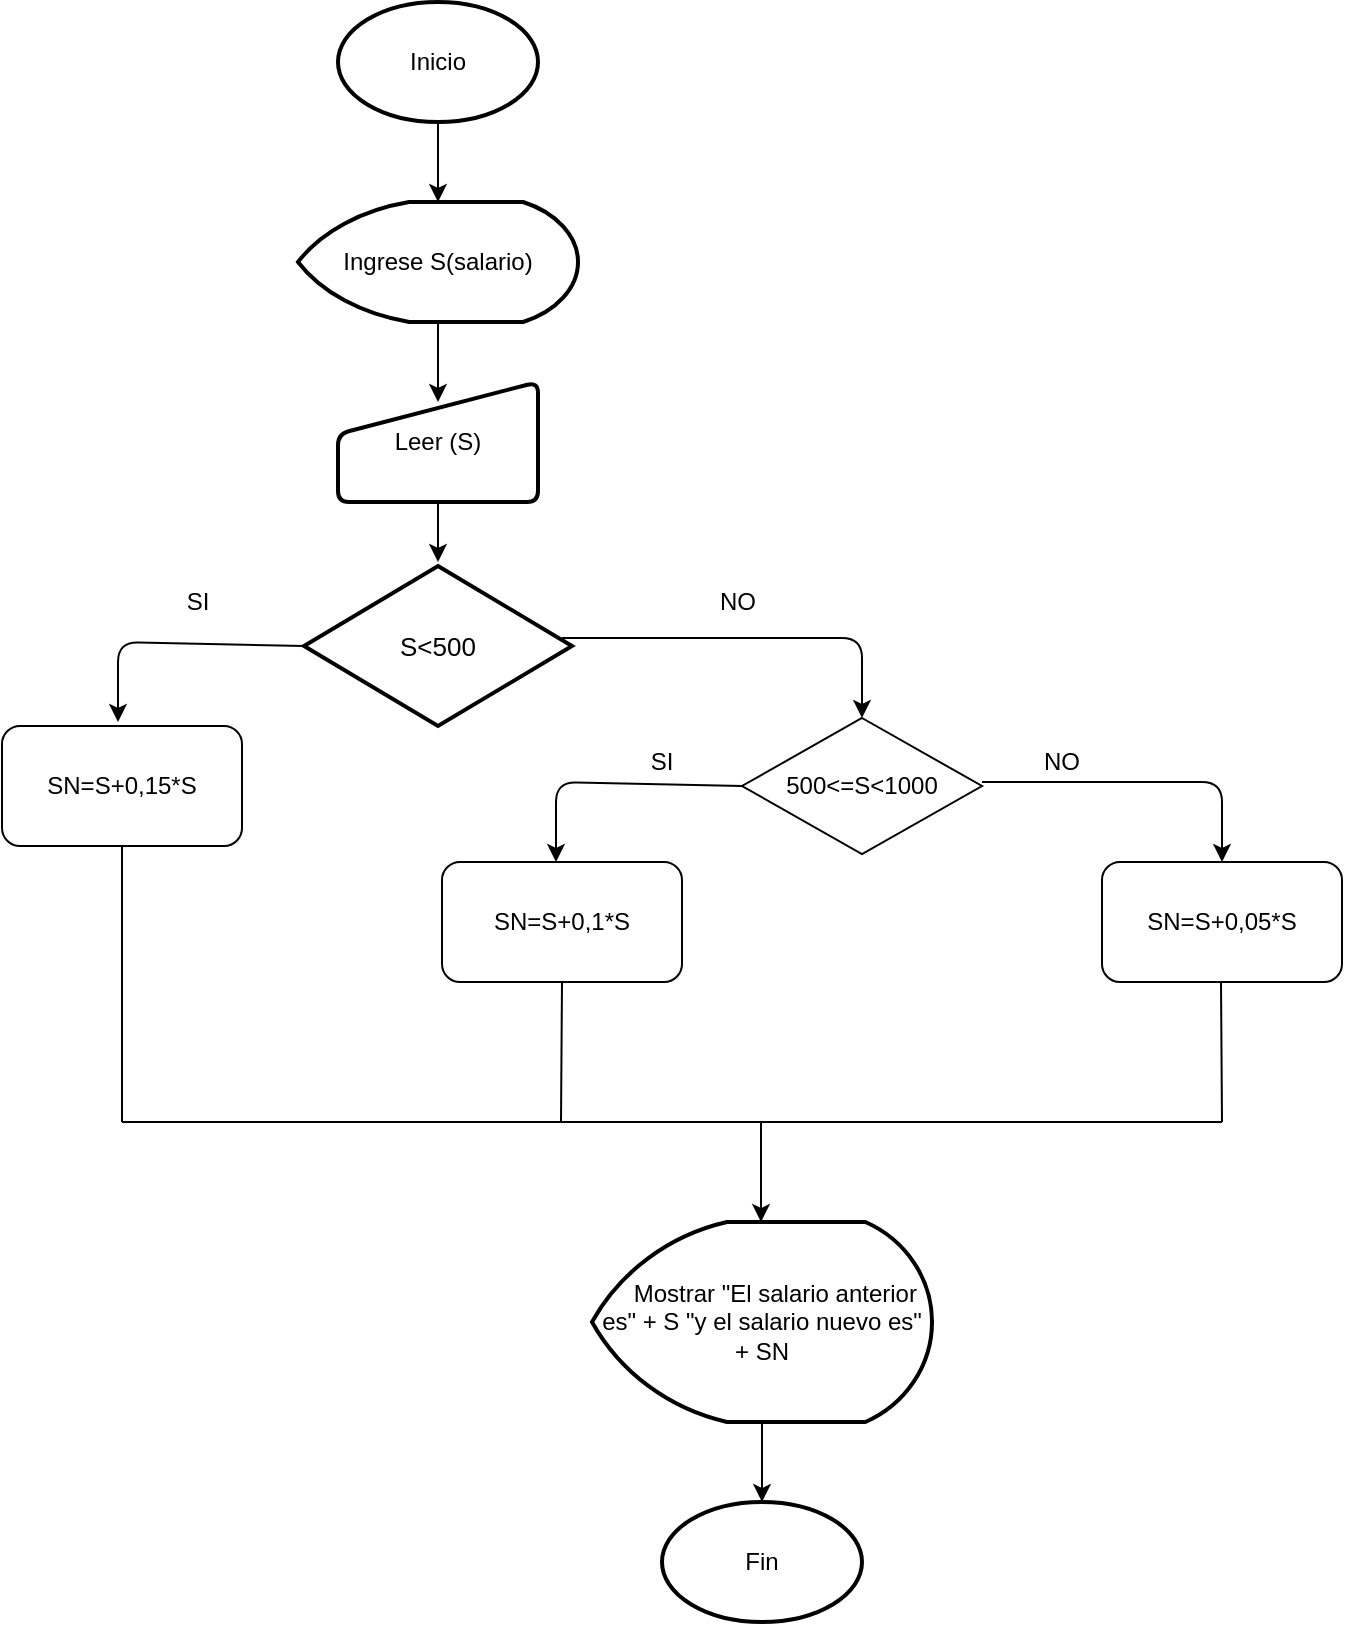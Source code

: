 <mxfile version="14.4.2" type="github">
  <diagram id="tTgodg-B9qKGD4z6R8Dz" name="Page-1">
    <mxGraphModel dx="868" dy="482" grid="1" gridSize="10" guides="1" tooltips="1" connect="1" arrows="1" fold="1" page="1" pageScale="1" pageWidth="850" pageHeight="1100" math="0" shadow="0">
      <root>
        <mxCell id="0" />
        <mxCell id="1" parent="0" />
        <mxCell id="gSeQkJcZgtZhVVVM5ms9-1" value="" style="strokeWidth=2;html=1;shape=mxgraph.flowchart.start_1;whiteSpace=wrap;" parent="1" vertex="1">
          <mxGeometry x="258" y="40" width="100" height="60" as="geometry" />
        </mxCell>
        <mxCell id="gSeQkJcZgtZhVVVM5ms9-2" value="Inicio" style="text;html=1;strokeColor=none;fillColor=none;align=center;verticalAlign=middle;whiteSpace=wrap;rounded=0;" parent="1" vertex="1">
          <mxGeometry x="288" y="60" width="40" height="20" as="geometry" />
        </mxCell>
        <mxCell id="gSeQkJcZgtZhVVVM5ms9-3" value="" style="endArrow=classic;html=1;exitX=0.5;exitY=1;exitDx=0;exitDy=0;exitPerimeter=0;" parent="1" source="gSeQkJcZgtZhVVVM5ms9-1" target="gSeQkJcZgtZhVVVM5ms9-4" edge="1">
          <mxGeometry width="50" height="50" relative="1" as="geometry">
            <mxPoint x="428" y="250" as="sourcePoint" />
            <mxPoint x="308" y="140" as="targetPoint" />
          </mxGeometry>
        </mxCell>
        <mxCell id="gSeQkJcZgtZhVVVM5ms9-4" value="Ingrese S(salario)" style="strokeWidth=2;html=1;shape=mxgraph.flowchart.display;whiteSpace=wrap;" parent="1" vertex="1">
          <mxGeometry x="238" y="140" width="140" height="60" as="geometry" />
        </mxCell>
        <mxCell id="gSeQkJcZgtZhVVVM5ms9-5" value="" style="endArrow=classic;html=1;exitX=0.5;exitY=1;exitDx=0;exitDy=0;exitPerimeter=0;" parent="1" source="gSeQkJcZgtZhVVVM5ms9-4" edge="1">
          <mxGeometry width="50" height="50" relative="1" as="geometry">
            <mxPoint x="328" y="210" as="sourcePoint" />
            <mxPoint x="308" y="240" as="targetPoint" />
          </mxGeometry>
        </mxCell>
        <mxCell id="gSeQkJcZgtZhVVVM5ms9-7" value="Leer (S)" style="html=1;strokeWidth=2;shape=manualInput;whiteSpace=wrap;rounded=1;size=26;arcSize=11;verticalAlign=middle;" parent="1" vertex="1">
          <mxGeometry x="258" y="230" width="100" height="60" as="geometry" />
        </mxCell>
        <mxCell id="gSeQkJcZgtZhVVVM5ms9-8" value="" style="endArrow=classic;html=1;exitX=0.5;exitY=1;exitDx=0;exitDy=0;" parent="1" source="gSeQkJcZgtZhVVVM5ms9-7" edge="1">
          <mxGeometry width="50" height="50" relative="1" as="geometry">
            <mxPoint x="308" y="240" as="sourcePoint" />
            <mxPoint x="308" y="320" as="targetPoint" />
          </mxGeometry>
        </mxCell>
        <mxCell id="gSeQkJcZgtZhVVVM5ms9-10" value="&lt;font style=&quot;font-size: 13px&quot;&gt;S&amp;lt;500&lt;/font&gt;" style="strokeWidth=2;html=1;shape=mxgraph.flowchart.decision;whiteSpace=wrap;" parent="1" vertex="1">
          <mxGeometry x="241" y="322" width="134" height="80" as="geometry" />
        </mxCell>
        <mxCell id="gSeQkJcZgtZhVVVM5ms9-12" value="" style="endArrow=classic;html=1;exitX=1;exitY=0.5;exitDx=0;exitDy=0;exitPerimeter=0;" parent="1" edge="1">
          <mxGeometry width="50" height="50" relative="1" as="geometry">
            <mxPoint x="241" y="362" as="sourcePoint" />
            <mxPoint x="148" y="400" as="targetPoint" />
            <Array as="points">
              <mxPoint x="148" y="360" />
            </Array>
          </mxGeometry>
        </mxCell>
        <mxCell id="gSeQkJcZgtZhVVVM5ms9-14" value="NO" style="text;html=1;strokeColor=none;fillColor=none;align=center;verticalAlign=middle;whiteSpace=wrap;rounded=0;" parent="1" vertex="1">
          <mxGeometry x="438" y="330" width="40" height="20" as="geometry" />
        </mxCell>
        <mxCell id="gSeQkJcZgtZhVVVM5ms9-15" value="SI" style="text;html=1;strokeColor=none;fillColor=none;align=center;verticalAlign=middle;whiteSpace=wrap;rounded=0;" parent="1" vertex="1">
          <mxGeometry x="168" y="330" width="40" height="20" as="geometry" />
        </mxCell>
        <mxCell id="gSeQkJcZgtZhVVVM5ms9-17" value="SN=S+0,15*S" style="rounded=1;whiteSpace=wrap;html=1;" parent="1" vertex="1">
          <mxGeometry x="90" y="402" width="120" height="60" as="geometry" />
        </mxCell>
        <mxCell id="gSeQkJcZgtZhVVVM5ms9-18" value="500&amp;lt;=S&amp;lt;1000" style="rhombus;whiteSpace=wrap;html=1;" parent="1" vertex="1">
          <mxGeometry x="460" y="398" width="120" height="68" as="geometry" />
        </mxCell>
        <mxCell id="gSeQkJcZgtZhVVVM5ms9-19" value="" style="endArrow=classic;html=1;" parent="1" edge="1">
          <mxGeometry width="50" height="50" relative="1" as="geometry">
            <mxPoint x="370" y="358" as="sourcePoint" />
            <mxPoint x="520" y="398" as="targetPoint" />
            <Array as="points">
              <mxPoint x="520" y="358" />
            </Array>
          </mxGeometry>
        </mxCell>
        <mxCell id="gSeQkJcZgtZhVVVM5ms9-21" value="" style="endArrow=classic;html=1;exitX=1;exitY=0.5;exitDx=0;exitDy=0;exitPerimeter=0;" parent="1" edge="1">
          <mxGeometry width="50" height="50" relative="1" as="geometry">
            <mxPoint x="460" y="432" as="sourcePoint" />
            <mxPoint x="367" y="470" as="targetPoint" />
            <Array as="points">
              <mxPoint x="367" y="430" />
            </Array>
          </mxGeometry>
        </mxCell>
        <mxCell id="gSeQkJcZgtZhVVVM5ms9-22" value="SI" style="text;html=1;strokeColor=none;fillColor=none;align=center;verticalAlign=middle;whiteSpace=wrap;rounded=0;" parent="1" vertex="1">
          <mxGeometry x="400" y="410" width="40" height="20" as="geometry" />
        </mxCell>
        <mxCell id="gSeQkJcZgtZhVVVM5ms9-23" value="SN=S+0,1*S" style="rounded=1;whiteSpace=wrap;html=1;" parent="1" vertex="1">
          <mxGeometry x="310" y="470" width="120" height="60" as="geometry" />
        </mxCell>
        <mxCell id="gSeQkJcZgtZhVVVM5ms9-24" value="" style="endArrow=classic;html=1;" parent="1" edge="1">
          <mxGeometry width="50" height="50" relative="1" as="geometry">
            <mxPoint x="580" y="430" as="sourcePoint" />
            <mxPoint x="700" y="470" as="targetPoint" />
            <Array as="points">
              <mxPoint x="700" y="430" />
            </Array>
          </mxGeometry>
        </mxCell>
        <mxCell id="gSeQkJcZgtZhVVVM5ms9-25" value="NO" style="text;html=1;strokeColor=none;fillColor=none;align=center;verticalAlign=middle;whiteSpace=wrap;rounded=0;" parent="1" vertex="1">
          <mxGeometry x="600" y="410" width="40" height="20" as="geometry" />
        </mxCell>
        <mxCell id="gSeQkJcZgtZhVVVM5ms9-29" value="SN=S+0,05*S" style="rounded=1;whiteSpace=wrap;html=1;" parent="1" vertex="1">
          <mxGeometry x="640" y="470" width="120" height="60" as="geometry" />
        </mxCell>
        <mxCell id="gSeQkJcZgtZhVVVM5ms9-41" value="&amp;nbsp; &amp;nbsp; Mostrar &quot;El salario anterior es&quot; + S &quot;y el salario nuevo es&quot; + SN" style="strokeWidth=2;html=1;shape=mxgraph.flowchart.display;whiteSpace=wrap;" parent="1" vertex="1">
          <mxGeometry x="385" y="650" width="170" height="100" as="geometry" />
        </mxCell>
        <mxCell id="gSeQkJcZgtZhVVVM5ms9-45" value="" style="endArrow=none;html=1;entryX=0.5;entryY=1;entryDx=0;entryDy=0;" parent="1" target="gSeQkJcZgtZhVVVM5ms9-17" edge="1">
          <mxGeometry width="50" height="50" relative="1" as="geometry">
            <mxPoint x="150" y="600" as="sourcePoint" />
            <mxPoint x="520" y="670" as="targetPoint" />
          </mxGeometry>
        </mxCell>
        <mxCell id="gSeQkJcZgtZhVVVM5ms9-46" value="" style="endArrow=none;html=1;" parent="1" edge="1">
          <mxGeometry width="50" height="50" relative="1" as="geometry">
            <mxPoint x="700" y="600" as="sourcePoint" />
            <mxPoint x="150" y="600" as="targetPoint" />
          </mxGeometry>
        </mxCell>
        <mxCell id="gSeQkJcZgtZhVVVM5ms9-47" value="" style="endArrow=none;html=1;" parent="1" edge="1">
          <mxGeometry width="50" height="50" relative="1" as="geometry">
            <mxPoint x="700" y="600" as="sourcePoint" />
            <mxPoint x="699.5" y="530" as="targetPoint" />
          </mxGeometry>
        </mxCell>
        <mxCell id="gSeQkJcZgtZhVVVM5ms9-48" value="" style="endArrow=none;html=1;" parent="1" edge="1">
          <mxGeometry width="50" height="50" relative="1" as="geometry">
            <mxPoint x="369.5" y="600" as="sourcePoint" />
            <mxPoint x="370" y="530" as="targetPoint" />
          </mxGeometry>
        </mxCell>
        <mxCell id="gSeQkJcZgtZhVVVM5ms9-51" value="" style="endArrow=classic;html=1;" parent="1" edge="1">
          <mxGeometry width="50" height="50" relative="1" as="geometry">
            <mxPoint x="469.5" y="600" as="sourcePoint" />
            <mxPoint x="469.5" y="650" as="targetPoint" />
          </mxGeometry>
        </mxCell>
        <mxCell id="gSeQkJcZgtZhVVVM5ms9-53" value="" style="endArrow=classic;html=1;" parent="1" edge="1">
          <mxGeometry width="50" height="50" relative="1" as="geometry">
            <mxPoint x="470" y="830" as="sourcePoint" />
            <mxPoint x="470" y="830" as="targetPoint" />
          </mxGeometry>
        </mxCell>
        <mxCell id="gSeQkJcZgtZhVVVM5ms9-55" value="Fin" style="strokeWidth=2;html=1;shape=mxgraph.flowchart.start_1;whiteSpace=wrap;" parent="1" vertex="1">
          <mxGeometry x="420" y="790" width="100" height="60" as="geometry" />
        </mxCell>
        <mxCell id="gSeQkJcZgtZhVVVM5ms9-56" value="" style="endArrow=classic;html=1;entryX=0.5;entryY=0;entryDx=0;entryDy=0;entryPerimeter=0;" parent="1" target="gSeQkJcZgtZhVVVM5ms9-55" edge="1">
          <mxGeometry width="50" height="50" relative="1" as="geometry">
            <mxPoint x="470" y="751" as="sourcePoint" />
            <mxPoint x="520" y="770" as="targetPoint" />
          </mxGeometry>
        </mxCell>
      </root>
    </mxGraphModel>
  </diagram>
</mxfile>
